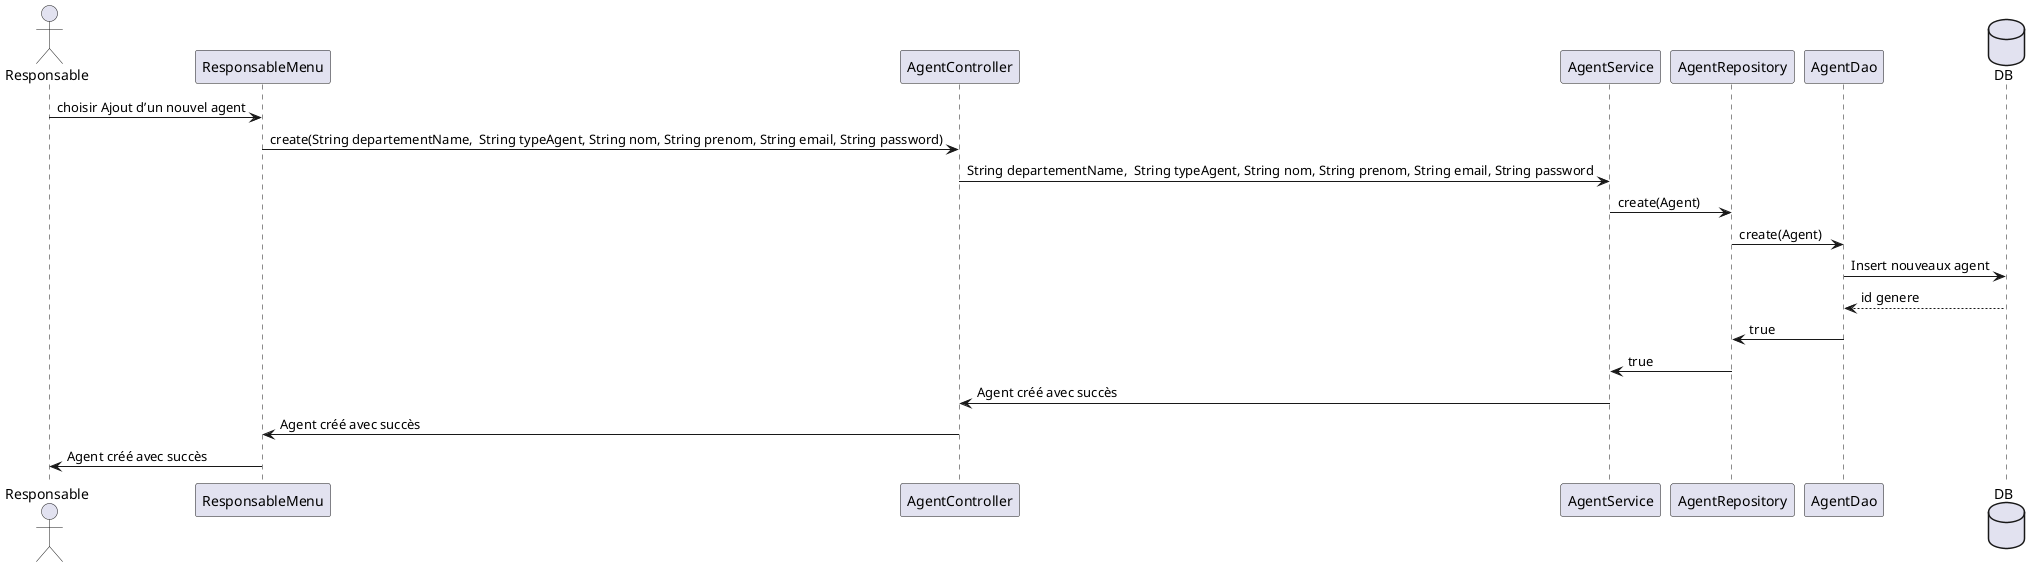 @startuml
actor Responsable
participant ResponsableMenu
participant AgentController
participant AgentService
participant AgentRepository
participant AgentDao
database DB

Responsable -> ResponsableMenu : choisir Ajout d’un nouvel agent
ResponsableMenu -> AgentController : create(String departementName,  String typeAgent, String nom, String prenom, String email, String password)
AgentController -> AgentService : String departementName,  String typeAgent, String nom, String prenom, String email, String password
AgentService -> AgentRepository : create(Agent)
AgentRepository -> AgentDao : create(Agent)
AgentDao -> DB : Insert nouveaux agent
DB --> AgentDao : id genere
AgentDao -> AgentRepository : true
AgentRepository -> AgentService : true
AgentService -> AgentController : Agent créé avec succès
AgentController -> ResponsableMenu : Agent créé avec succès
ResponsableMenu -> Responsable : Agent créé avec succès
@enduml